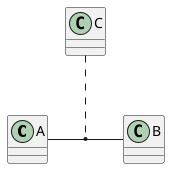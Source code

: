 {
  "sha1": "a92duprlrn4gye0hy6c84ms8qxkpt46",
  "insertion": {
    "when": "2024-05-30T20:48:21.834Z",
    "user": "plantuml@gmail.com"
  }
}
@startuml
A - B
C .. (A,B)
@enduml
